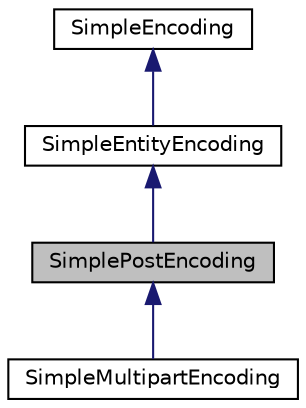 digraph "SimplePostEncoding"
{
  edge [fontname="Helvetica",fontsize="10",labelfontname="Helvetica",labelfontsize="10"];
  node [fontname="Helvetica",fontsize="10",shape=record];
  Node1 [label="SimplePostEncoding",height=0.2,width=0.4,color="black", fillcolor="grey75", style="filled" fontcolor="black"];
  Node2 -> Node1 [dir="back",color="midnightblue",fontsize="10",style="solid",fontname="Helvetica"];
  Node2 [label="SimpleEntityEncoding",height=0.2,width=0.4,color="black", fillcolor="white", style="filled",URL="$class_simple_entity_encoding.html"];
  Node3 -> Node2 [dir="back",color="midnightblue",fontsize="10",style="solid",fontname="Helvetica"];
  Node3 [label="SimpleEncoding",height=0.2,width=0.4,color="black", fillcolor="white", style="filled",URL="$class_simple_encoding.html"];
  Node1 -> Node4 [dir="back",color="midnightblue",fontsize="10",style="solid",fontname="Helvetica"];
  Node4 [label="SimpleMultipartEncoding",height=0.2,width=0.4,color="black", fillcolor="white", style="filled",URL="$class_simple_multipart_encoding.html"];
}
